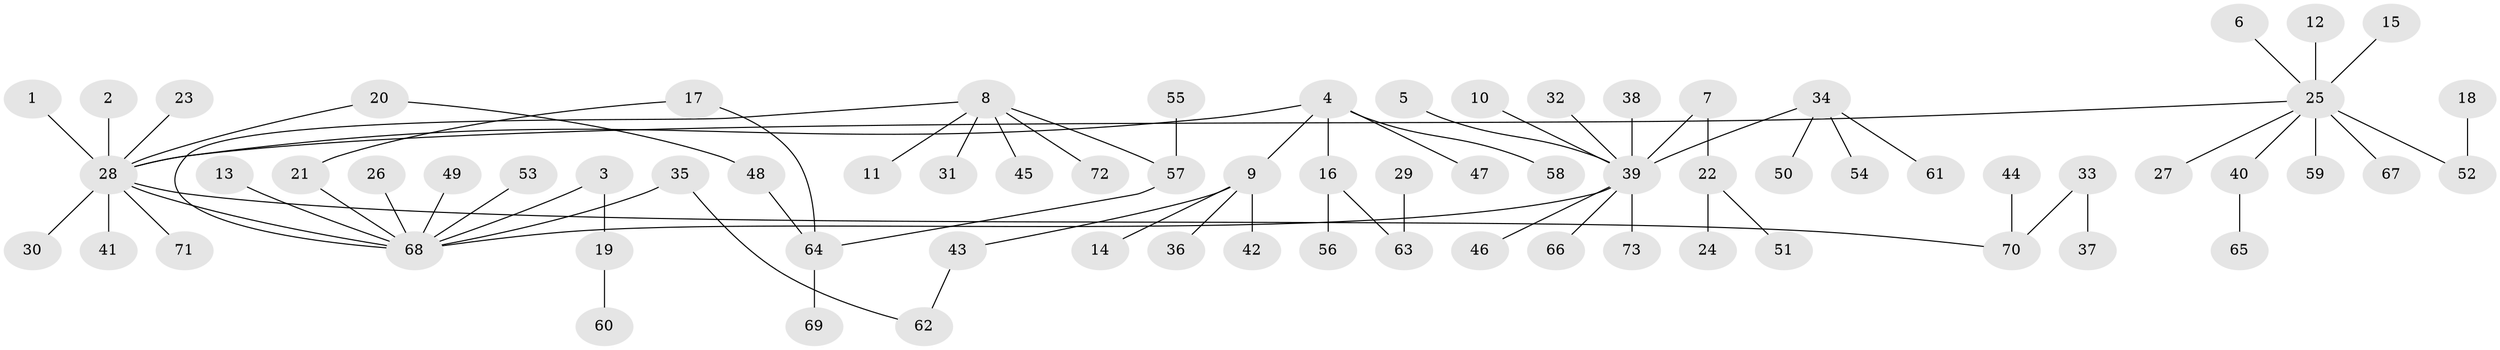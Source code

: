 // original degree distribution, {12: 0.009708737864077669, 1: 0.6116504854368932, 11: 0.02912621359223301, 6: 0.019417475728155338, 2: 0.1941747572815534, 5: 0.019417475728155338, 4: 0.019417475728155338, 7: 0.009708737864077669, 3: 0.08737864077669903}
// Generated by graph-tools (version 1.1) at 2025/36/03/04/25 23:36:51]
// undirected, 73 vertices, 75 edges
graph export_dot {
  node [color=gray90,style=filled];
  1;
  2;
  3;
  4;
  5;
  6;
  7;
  8;
  9;
  10;
  11;
  12;
  13;
  14;
  15;
  16;
  17;
  18;
  19;
  20;
  21;
  22;
  23;
  24;
  25;
  26;
  27;
  28;
  29;
  30;
  31;
  32;
  33;
  34;
  35;
  36;
  37;
  38;
  39;
  40;
  41;
  42;
  43;
  44;
  45;
  46;
  47;
  48;
  49;
  50;
  51;
  52;
  53;
  54;
  55;
  56;
  57;
  58;
  59;
  60;
  61;
  62;
  63;
  64;
  65;
  66;
  67;
  68;
  69;
  70;
  71;
  72;
  73;
  1 -- 28 [weight=1.0];
  2 -- 28 [weight=1.0];
  3 -- 19 [weight=1.0];
  3 -- 68 [weight=1.0];
  4 -- 9 [weight=1.0];
  4 -- 16 [weight=1.0];
  4 -- 28 [weight=1.0];
  4 -- 47 [weight=1.0];
  4 -- 58 [weight=1.0];
  5 -- 39 [weight=1.0];
  6 -- 25 [weight=1.0];
  7 -- 22 [weight=1.0];
  7 -- 39 [weight=1.0];
  8 -- 11 [weight=1.0];
  8 -- 31 [weight=1.0];
  8 -- 45 [weight=1.0];
  8 -- 57 [weight=1.0];
  8 -- 68 [weight=1.0];
  8 -- 72 [weight=1.0];
  9 -- 14 [weight=1.0];
  9 -- 36 [weight=1.0];
  9 -- 42 [weight=1.0];
  9 -- 43 [weight=1.0];
  10 -- 39 [weight=1.0];
  12 -- 25 [weight=1.0];
  13 -- 68 [weight=1.0];
  15 -- 25 [weight=1.0];
  16 -- 56 [weight=1.0];
  16 -- 63 [weight=1.0];
  17 -- 21 [weight=1.0];
  17 -- 64 [weight=1.0];
  18 -- 52 [weight=1.0];
  19 -- 60 [weight=1.0];
  20 -- 28 [weight=1.0];
  20 -- 48 [weight=1.0];
  21 -- 68 [weight=1.0];
  22 -- 24 [weight=1.0];
  22 -- 51 [weight=1.0];
  23 -- 28 [weight=1.0];
  25 -- 27 [weight=1.0];
  25 -- 28 [weight=1.0];
  25 -- 40 [weight=1.0];
  25 -- 52 [weight=2.0];
  25 -- 59 [weight=1.0];
  25 -- 67 [weight=1.0];
  26 -- 68 [weight=1.0];
  28 -- 30 [weight=1.0];
  28 -- 41 [weight=1.0];
  28 -- 68 [weight=1.0];
  28 -- 70 [weight=1.0];
  28 -- 71 [weight=1.0];
  29 -- 63 [weight=1.0];
  32 -- 39 [weight=1.0];
  33 -- 37 [weight=1.0];
  33 -- 70 [weight=1.0];
  34 -- 39 [weight=1.0];
  34 -- 50 [weight=1.0];
  34 -- 54 [weight=1.0];
  34 -- 61 [weight=1.0];
  35 -- 62 [weight=1.0];
  35 -- 68 [weight=1.0];
  38 -- 39 [weight=1.0];
  39 -- 46 [weight=1.0];
  39 -- 66 [weight=1.0];
  39 -- 68 [weight=1.0];
  39 -- 73 [weight=1.0];
  40 -- 65 [weight=1.0];
  43 -- 62 [weight=1.0];
  44 -- 70 [weight=1.0];
  48 -- 64 [weight=1.0];
  49 -- 68 [weight=1.0];
  53 -- 68 [weight=1.0];
  55 -- 57 [weight=1.0];
  57 -- 64 [weight=1.0];
  64 -- 69 [weight=1.0];
}

